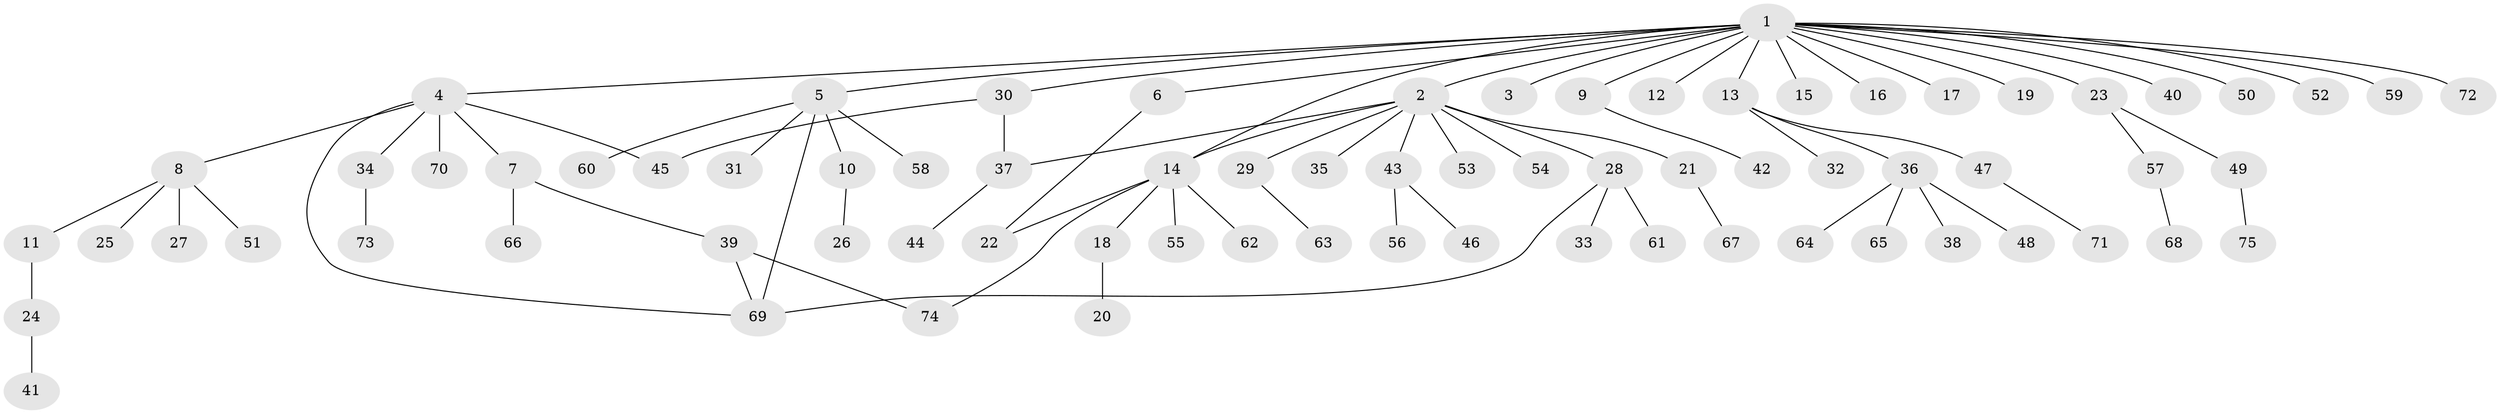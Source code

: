 // Generated by graph-tools (version 1.1) at 2025/26/03/09/25 03:26:05]
// undirected, 75 vertices, 82 edges
graph export_dot {
graph [start="1"]
  node [color=gray90,style=filled];
  1;
  2;
  3;
  4;
  5;
  6;
  7;
  8;
  9;
  10;
  11;
  12;
  13;
  14;
  15;
  16;
  17;
  18;
  19;
  20;
  21;
  22;
  23;
  24;
  25;
  26;
  27;
  28;
  29;
  30;
  31;
  32;
  33;
  34;
  35;
  36;
  37;
  38;
  39;
  40;
  41;
  42;
  43;
  44;
  45;
  46;
  47;
  48;
  49;
  50;
  51;
  52;
  53;
  54;
  55;
  56;
  57;
  58;
  59;
  60;
  61;
  62;
  63;
  64;
  65;
  66;
  67;
  68;
  69;
  70;
  71;
  72;
  73;
  74;
  75;
  1 -- 2;
  1 -- 3;
  1 -- 4;
  1 -- 5;
  1 -- 6;
  1 -- 9;
  1 -- 12;
  1 -- 13;
  1 -- 14;
  1 -- 15;
  1 -- 16;
  1 -- 17;
  1 -- 19;
  1 -- 23;
  1 -- 30;
  1 -- 40;
  1 -- 50;
  1 -- 52;
  1 -- 59;
  1 -- 72;
  2 -- 14;
  2 -- 21;
  2 -- 28;
  2 -- 29;
  2 -- 35;
  2 -- 37;
  2 -- 43;
  2 -- 53;
  2 -- 54;
  4 -- 7;
  4 -- 8;
  4 -- 34;
  4 -- 45;
  4 -- 69;
  4 -- 70;
  5 -- 10;
  5 -- 31;
  5 -- 58;
  5 -- 60;
  5 -- 69;
  6 -- 22;
  7 -- 39;
  7 -- 66;
  8 -- 11;
  8 -- 25;
  8 -- 27;
  8 -- 51;
  9 -- 42;
  10 -- 26;
  11 -- 24;
  13 -- 32;
  13 -- 36;
  13 -- 47;
  14 -- 18;
  14 -- 22;
  14 -- 55;
  14 -- 62;
  14 -- 74;
  18 -- 20;
  21 -- 67;
  23 -- 49;
  23 -- 57;
  24 -- 41;
  28 -- 33;
  28 -- 61;
  28 -- 69;
  29 -- 63;
  30 -- 37;
  30 -- 45;
  34 -- 73;
  36 -- 38;
  36 -- 48;
  36 -- 64;
  36 -- 65;
  37 -- 44;
  39 -- 69;
  39 -- 74;
  43 -- 46;
  43 -- 56;
  47 -- 71;
  49 -- 75;
  57 -- 68;
}
